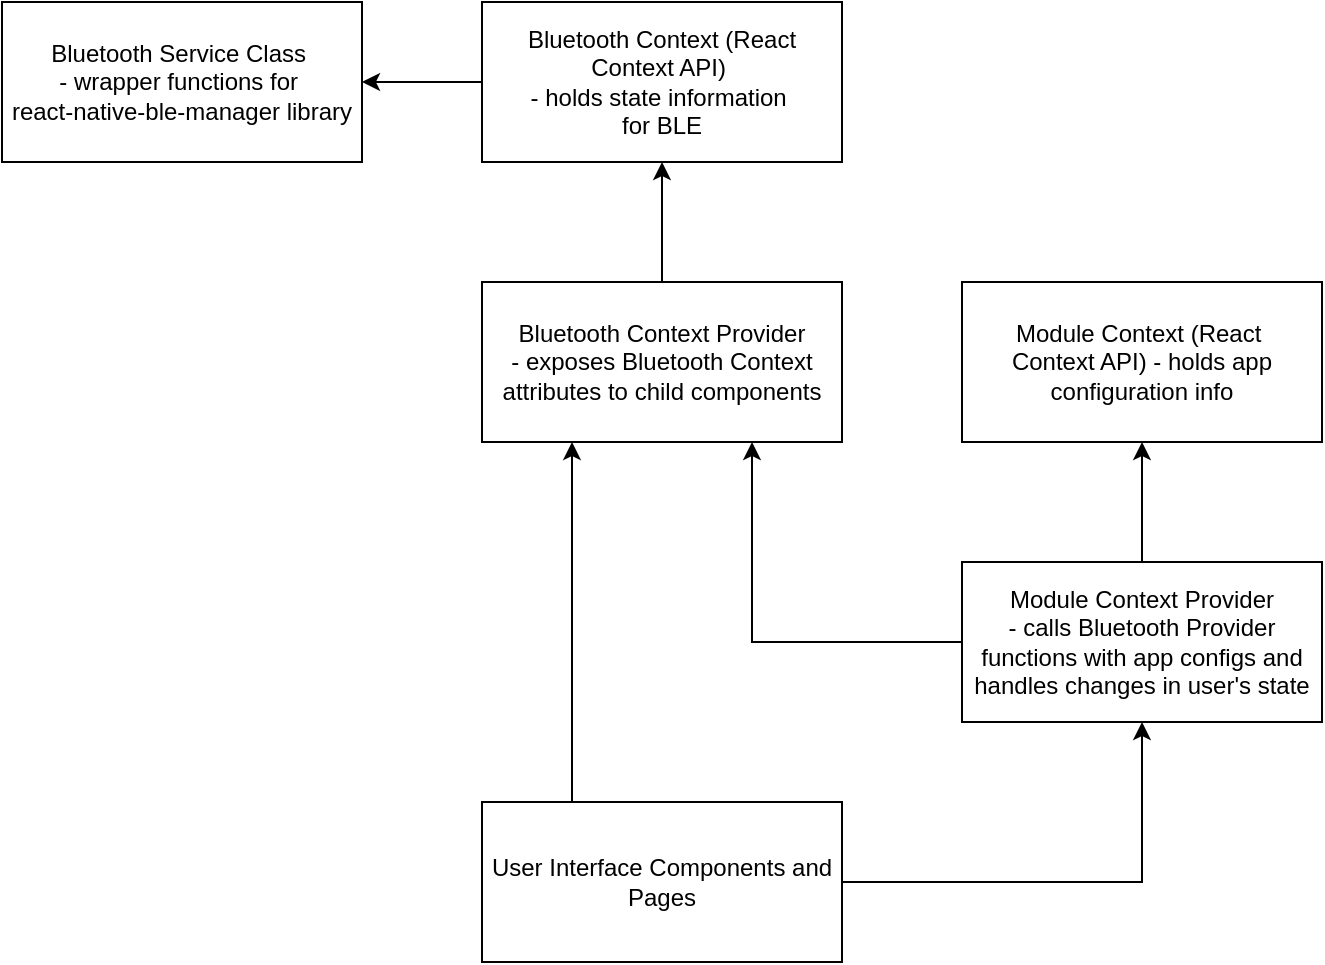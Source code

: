 <mxfile version="24.4.13" type="device">
  <diagram name="Page-1" id="3CgZwiM-ZLyAC3eLC9qf">
    <mxGraphModel dx="984" dy="560" grid="1" gridSize="10" guides="1" tooltips="1" connect="1" arrows="1" fold="1" page="1" pageScale="1" pageWidth="850" pageHeight="1100" math="0" shadow="0">
      <root>
        <mxCell id="0" />
        <mxCell id="1" parent="0" />
        <mxCell id="YkhCJuev5aJ15JWMH5Ye-1" value="Bluetooth Service Class&amp;nbsp;&lt;div&gt;- wrapper functions for&amp;nbsp;&lt;/div&gt;&lt;div&gt;react-native-ble-manager library&lt;/div&gt;" style="rounded=0;whiteSpace=wrap;html=1;" vertex="1" parent="1">
          <mxGeometry x="40" y="40" width="180" height="80" as="geometry" />
        </mxCell>
        <mxCell id="YkhCJuev5aJ15JWMH5Ye-15" style="edgeStyle=orthogonalEdgeStyle;rounded=0;orthogonalLoop=1;jettySize=auto;html=1;entryX=1;entryY=0.5;entryDx=0;entryDy=0;" edge="1" parent="1" source="YkhCJuev5aJ15JWMH5Ye-2" target="YkhCJuev5aJ15JWMH5Ye-1">
          <mxGeometry relative="1" as="geometry" />
        </mxCell>
        <mxCell id="YkhCJuev5aJ15JWMH5Ye-2" value="Bluetooth Context (React Context API)&amp;nbsp;&lt;div&gt;- holds state information&amp;nbsp;&lt;/div&gt;&lt;div&gt;for BLE&lt;/div&gt;" style="rounded=0;whiteSpace=wrap;html=1;" vertex="1" parent="1">
          <mxGeometry x="280" y="40" width="180" height="80" as="geometry" />
        </mxCell>
        <mxCell id="YkhCJuev5aJ15JWMH5Ye-12" style="edgeStyle=orthogonalEdgeStyle;rounded=0;orthogonalLoop=1;jettySize=auto;html=1;entryX=0.5;entryY=1;entryDx=0;entryDy=0;" edge="1" parent="1" source="YkhCJuev5aJ15JWMH5Ye-3" target="YkhCJuev5aJ15JWMH5Ye-7">
          <mxGeometry relative="1" as="geometry" />
        </mxCell>
        <mxCell id="YkhCJuev5aJ15JWMH5Ye-13" style="edgeStyle=orthogonalEdgeStyle;rounded=0;orthogonalLoop=1;jettySize=auto;html=1;exitX=0.25;exitY=0;exitDx=0;exitDy=0;entryX=0.25;entryY=1;entryDx=0;entryDy=0;" edge="1" parent="1" source="YkhCJuev5aJ15JWMH5Ye-3" target="YkhCJuev5aJ15JWMH5Ye-4">
          <mxGeometry relative="1" as="geometry" />
        </mxCell>
        <mxCell id="YkhCJuev5aJ15JWMH5Ye-3" value="User Interface Components and Pages" style="rounded=0;whiteSpace=wrap;html=1;" vertex="1" parent="1">
          <mxGeometry x="280" y="440" width="180" height="80" as="geometry" />
        </mxCell>
        <mxCell id="YkhCJuev5aJ15JWMH5Ye-14" style="edgeStyle=orthogonalEdgeStyle;rounded=0;orthogonalLoop=1;jettySize=auto;html=1;entryX=0.5;entryY=1;entryDx=0;entryDy=0;" edge="1" parent="1" source="YkhCJuev5aJ15JWMH5Ye-4" target="YkhCJuev5aJ15JWMH5Ye-2">
          <mxGeometry relative="1" as="geometry" />
        </mxCell>
        <mxCell id="YkhCJuev5aJ15JWMH5Ye-4" value="Bluetooth Context Provider&lt;div&gt;- exposes Bluetooth Context attributes to child components&lt;/div&gt;" style="rounded=0;whiteSpace=wrap;html=1;" vertex="1" parent="1">
          <mxGeometry x="280" y="180" width="180" height="80" as="geometry" />
        </mxCell>
        <mxCell id="YkhCJuev5aJ15JWMH5Ye-6" value="Module Context (React&amp;nbsp;&lt;div&gt;Context API) - holds app configuration info&lt;/div&gt;" style="rounded=0;whiteSpace=wrap;html=1;" vertex="1" parent="1">
          <mxGeometry x="520" y="180" width="180" height="80" as="geometry" />
        </mxCell>
        <mxCell id="YkhCJuev5aJ15JWMH5Ye-10" value="" style="edgeStyle=orthogonalEdgeStyle;rounded=0;orthogonalLoop=1;jettySize=auto;html=1;" edge="1" parent="1" source="YkhCJuev5aJ15JWMH5Ye-7" target="YkhCJuev5aJ15JWMH5Ye-6">
          <mxGeometry relative="1" as="geometry" />
        </mxCell>
        <mxCell id="YkhCJuev5aJ15JWMH5Ye-11" style="edgeStyle=orthogonalEdgeStyle;rounded=0;orthogonalLoop=1;jettySize=auto;html=1;entryX=0.75;entryY=1;entryDx=0;entryDy=0;" edge="1" parent="1" source="YkhCJuev5aJ15JWMH5Ye-7" target="YkhCJuev5aJ15JWMH5Ye-4">
          <mxGeometry relative="1" as="geometry" />
        </mxCell>
        <mxCell id="YkhCJuev5aJ15JWMH5Ye-7" value="Module Context Provider&lt;div&gt;- calls Bluetooth Provider functions with app configs and handles changes in user&#39;s state&lt;/div&gt;" style="rounded=0;whiteSpace=wrap;html=1;" vertex="1" parent="1">
          <mxGeometry x="520" y="320" width="180" height="80" as="geometry" />
        </mxCell>
      </root>
    </mxGraphModel>
  </diagram>
</mxfile>
